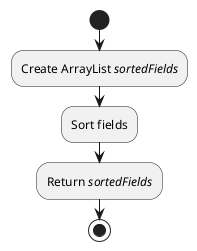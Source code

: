 @startuml
start
:Create ArrayList //sortedFields//;
:Sort fields;
:Return //sortedFields//; 
stop
@enduml